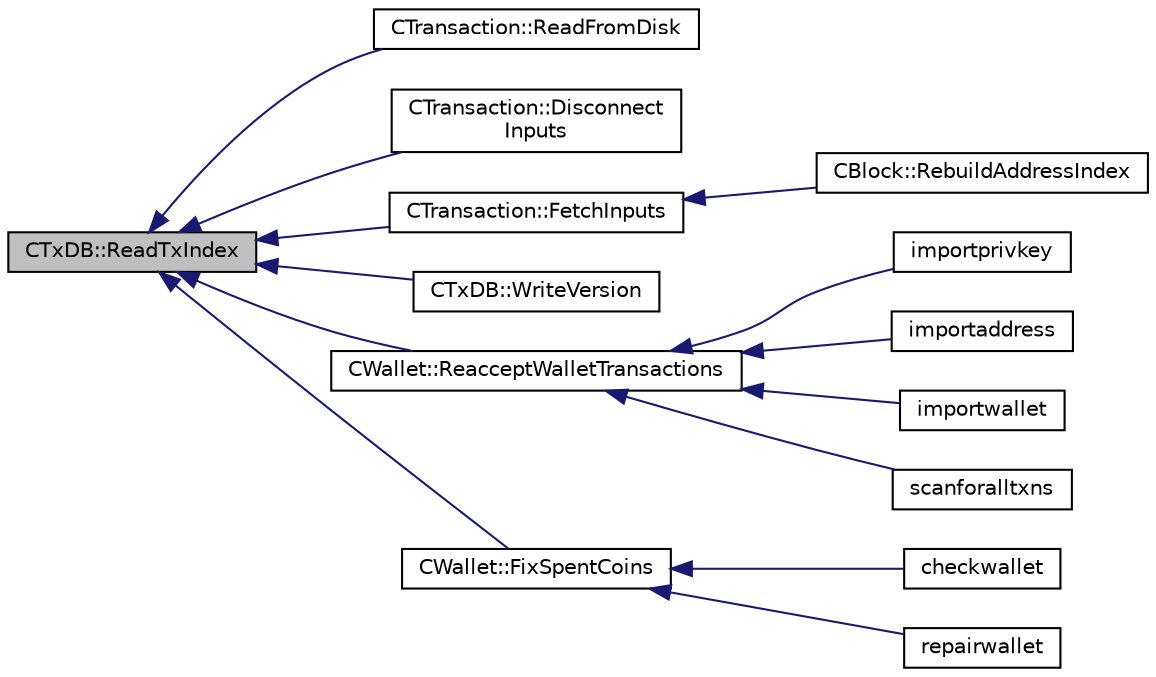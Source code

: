 digraph "CTxDB::ReadTxIndex"
{
  edge [fontname="Helvetica",fontsize="10",labelfontname="Helvetica",labelfontsize="10"];
  node [fontname="Helvetica",fontsize="10",shape=record];
  rankdir="LR";
  Node65 [label="CTxDB::ReadTxIndex",height=0.2,width=0.4,color="black", fillcolor="grey75", style="filled", fontcolor="black"];
  Node65 -> Node66 [dir="back",color="midnightblue",fontsize="10",style="solid",fontname="Helvetica"];
  Node66 [label="CTransaction::ReadFromDisk",height=0.2,width=0.4,color="black", fillcolor="white", style="filled",URL="$df/d43/class_c_transaction.html#a98831a6b7feeb947a09ea32a4824e751"];
  Node65 -> Node67 [dir="back",color="midnightblue",fontsize="10",style="solid",fontname="Helvetica"];
  Node67 [label="CTransaction::Disconnect\lInputs",height=0.2,width=0.4,color="black", fillcolor="white", style="filled",URL="$df/d43/class_c_transaction.html#af6bdfe6777edf08927afedb8fe47f514"];
  Node65 -> Node68 [dir="back",color="midnightblue",fontsize="10",style="solid",fontname="Helvetica"];
  Node68 [label="CTransaction::FetchInputs",height=0.2,width=0.4,color="black", fillcolor="white", style="filled",URL="$df/d43/class_c_transaction.html#a5a4967303d3b588a120687f3ed1f4b0a",tooltip="Fetch from memory and/or disk. "];
  Node68 -> Node69 [dir="back",color="midnightblue",fontsize="10",style="solid",fontname="Helvetica"];
  Node69 [label="CBlock::RebuildAddressIndex",height=0.2,width=0.4,color="black", fillcolor="white", style="filled",URL="$d3/d51/class_c_block.html#aea2c77ad84cd7909720f75a0c3f7ddc2"];
  Node65 -> Node70 [dir="back",color="midnightblue",fontsize="10",style="solid",fontname="Helvetica"];
  Node70 [label="CTxDB::WriteVersion",height=0.2,width=0.4,color="black", fillcolor="white", style="filled",URL="$d9/d8d/class_c_tx_d_b.html#aa30dbf235b1c229896097e1eb1ea9520"];
  Node65 -> Node71 [dir="back",color="midnightblue",fontsize="10",style="solid",fontname="Helvetica"];
  Node71 [label="CWallet::ReacceptWalletTransactions",height=0.2,width=0.4,color="black", fillcolor="white", style="filled",URL="$d2/de5/class_c_wallet.html#a796c23450c8482e10e0c75ae5c1fa8ed"];
  Node71 -> Node72 [dir="back",color="midnightblue",fontsize="10",style="solid",fontname="Helvetica"];
  Node72 [label="importprivkey",height=0.2,width=0.4,color="black", fillcolor="white", style="filled",URL="$dc/dbf/rpcdump_8cpp.html#a3a6fdb974fce01220a895393d444e981"];
  Node71 -> Node73 [dir="back",color="midnightblue",fontsize="10",style="solid",fontname="Helvetica"];
  Node73 [label="importaddress",height=0.2,width=0.4,color="black", fillcolor="white", style="filled",URL="$dc/dbf/rpcdump_8cpp.html#a457bc572859c8265c72a0afd1a6db56c"];
  Node71 -> Node74 [dir="back",color="midnightblue",fontsize="10",style="solid",fontname="Helvetica"];
  Node74 [label="importwallet",height=0.2,width=0.4,color="black", fillcolor="white", style="filled",URL="$dc/dbf/rpcdump_8cpp.html#a2566d5c9dd1938b74e70398cdb3ac5c1"];
  Node71 -> Node75 [dir="back",color="midnightblue",fontsize="10",style="solid",fontname="Helvetica"];
  Node75 [label="scanforalltxns",height=0.2,width=0.4,color="black", fillcolor="white", style="filled",URL="$df/d1d/rpcwallet_8cpp.html#a798669ad37caa71ddd18f73bc5aa5841"];
  Node65 -> Node76 [dir="back",color="midnightblue",fontsize="10",style="solid",fontname="Helvetica"];
  Node76 [label="CWallet::FixSpentCoins",height=0.2,width=0.4,color="black", fillcolor="white", style="filled",URL="$d2/de5/class_c_wallet.html#a241637cb0e658b5980037e1490d31b11"];
  Node76 -> Node77 [dir="back",color="midnightblue",fontsize="10",style="solid",fontname="Helvetica"];
  Node77 [label="checkwallet",height=0.2,width=0.4,color="black", fillcolor="white", style="filled",URL="$df/d1d/rpcwallet_8cpp.html#ac95c27d6c75d33b4b348e5a1dc3e8373"];
  Node76 -> Node78 [dir="back",color="midnightblue",fontsize="10",style="solid",fontname="Helvetica"];
  Node78 [label="repairwallet",height=0.2,width=0.4,color="black", fillcolor="white", style="filled",URL="$df/d1d/rpcwallet_8cpp.html#a108a0edf8845aea1cb901523c05bb9ea"];
}
